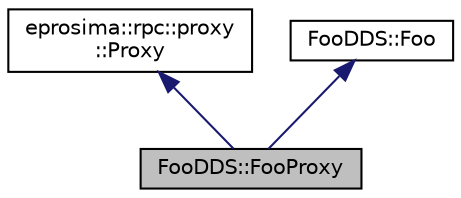 digraph "FooDDS::FooProxy"
{
  edge [fontname="Helvetica",fontsize="10",labelfontname="Helvetica",labelfontsize="10"];
  node [fontname="Helvetica",fontsize="10",shape=record];
  Node1 [label="FooDDS::FooProxy",height=0.2,width=0.4,color="black", fillcolor="grey75", style="filled" fontcolor="black"];
  Node2 -> Node1 [dir="back",color="midnightblue",fontsize="10",style="solid",fontname="Helvetica"];
  Node2 [label="eprosima::rpc::proxy\l::Proxy",height=0.2,width=0.4,color="black", fillcolor="white", style="filled",URL="$classeprosima_1_1rpc_1_1proxy_1_1_proxy.html",tooltip="This class implements the common functionalities that all server&#39;s proxies have. "];
  Node3 -> Node1 [dir="back",color="midnightblue",fontsize="10",style="solid",fontname="Helvetica"];
  Node3 [label="FooDDS::Foo",height=0.2,width=0.4,color="black", fillcolor="white", style="filled",URL="$class_foo_d_d_s_1_1_foo.html",tooltip="This class represents the interface Foo defined by the user in the IDL file. "];
}
